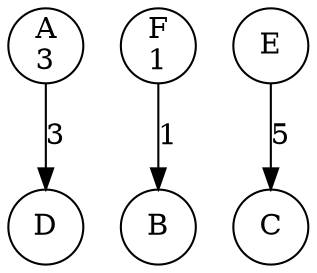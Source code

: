 digraph bank {
	 0 [label= "A\n3" , pos= "1,0!" , shape=circle, fixedsize=true, width=0.5 ]
	 1 [label= "B\n" , pos= "0,1!" , shape=circle, fixedsize=true, width=0.5 ]
	 2 [label= "C\n" , pos= "1,2!" , shape=circle, fixedsize=true, width=0.5 ]
	 3 [label= "D\n" , pos= "2,2!" , shape=circle, fixedsize=true, width=0.5 ]
	 4 [label= "E\n" , pos= "3,1!" , shape=circle, fixedsize=true, width=0.5 ]
	 5 [label= "F\n1" , pos= "2,0!" , shape=circle, fixedsize=true, width=0.5 ]
	 "5" -> "1" [label= "1" ]
	 "0" -> "3" [label= "3" ]
	 "4" -> "2" [label= "5" ]
}
